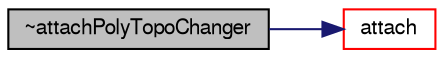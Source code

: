 digraph "~attachPolyTopoChanger"
{
  bgcolor="transparent";
  edge [fontname="FreeSans",fontsize="10",labelfontname="FreeSans",labelfontsize="10"];
  node [fontname="FreeSans",fontsize="10",shape=record];
  rankdir="LR";
  Node4 [label="~attachPolyTopoChanger",height=0.2,width=0.4,color="black", fillcolor="grey75", style="filled", fontcolor="black"];
  Node4 -> Node5 [color="midnightblue",fontsize="10",style="solid",fontname="FreeSans"];
  Node5 [label="attach",height=0.2,width=0.4,color="red",URL="$a21606.html#a655f9a7493e609affecc9d220fb2a843",tooltip="Attach mesh. By default filter out empty patches. "];
}
